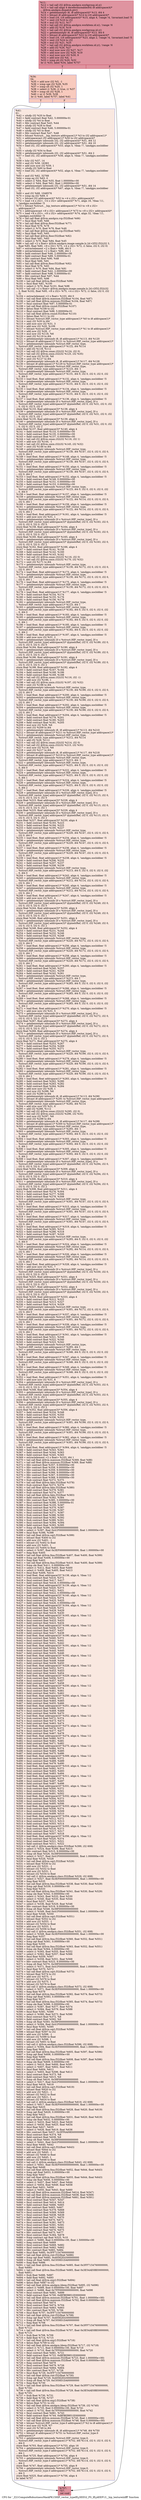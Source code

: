 digraph "CFG for '_Z21ComputeRobustnessMaskPK15HIP_vector_typeIfLj3EES2_PS_IfLj4EEP13__hip_textureiiiifff' function" {
	label="CFG for '_Z21ComputeRobustnessMaskPK15HIP_vector_typeIfLj3EES2_PS_IfLj4EEP13__hip_textureiiiifff' function";

	Node0x48b61b0 [shape=record,color="#b70d28ff", style=filled, fillcolor="#b70d2870",label="{%11:\l  %12 = tail call i32 @llvm.amdgcn.workgroup.id.x()\l  %13 = tail call align 4 dereferenceable(64) i8 addrspace(4)*\l... @llvm.amdgcn.dispatch.ptr()\l  %14 = getelementptr i8, i8 addrspace(4)* %13, i64 4\l  %15 = bitcast i8 addrspace(4)* %14 to i16 addrspace(4)*\l  %16 = load i16, i16 addrspace(4)* %15, align 4, !range !4, !invariant.load !5\l  %17 = zext i16 %16 to i32\l  %18 = mul i32 %12, %17\l  %19 = tail call i32 @llvm.amdgcn.workitem.id.x(), !range !6\l  %20 = add i32 %18, %19\l  %21 = tail call i32 @llvm.amdgcn.workgroup.id.y()\l  %22 = getelementptr i8, i8 addrspace(4)* %13, i64 6\l  %23 = bitcast i8 addrspace(4)* %22 to i16 addrspace(4)*\l  %24 = load i16, i16 addrspace(4)* %23, align 2, !range !4, !invariant.load !5\l  %25 = zext i16 %24 to i32\l  %26 = mul i32 %21, %25\l  %27 = tail call i32 @llvm.amdgcn.workitem.id.y(), !range !6\l  %28 = add i32 %26, %27\l  %29 = mul nuw nsw i32 %27, %17\l  %30 = add nuw nsw i32 %29, %19\l  %31 = mul nuw nsw i32 %30, 9\l  %32 = add nsw i32 %4, -1\l  %33 = icmp slt i32 %20, %32\l  br i1 %33, label %34, label %757\l|{<s0>T|<s1>F}}"];
	Node0x48b61b0:s0 -> Node0x48b8220;
	Node0x48b61b0:s1 -> Node0x48ba570;
	Node0x48b8220 [shape=record,color="#3d50c3ff", style=filled, fillcolor="#ef886b70",label="{%34:\l34:                                               \l  %35 = add nsw i32 %5, -1\l  %36 = icmp sge i32 %28, %35\l  %37 = icmp slt i32 %20, 1\l  %38 = select i1 %36, i1 true, i1 %37\l  %39 = icmp slt i32 %28, 1\l  %40 = or i1 %39, %38\l  br i1 %40, label %757, label %41\l|{<s0>T|<s1>F}}"];
	Node0x48b8220:s0 -> Node0x48ba570;
	Node0x48b8220:s1 -> Node0x48baa60;
	Node0x48baa60 [shape=record,color="#3d50c3ff", style=filled, fillcolor="#f1ccb870",label="{%41:\l41:                                               \l  %42 = sitofp i32 %20 to float\l  %43 = fadd contract float %42, 5.000000e-01\l  %44 = sitofp i32 %4 to float\l  %45 = fdiv contract float %43, %44\l  %46 = sitofp i32 %28 to float\l  %47 = fadd contract float %46, 5.000000e-01\l  %48 = sitofp i32 %5 to float\l  %49 = fdiv contract float %47, %48\l  %50 = bitcast %struct.__hip_texture addrspace(1)* %3 to i32 addrspace(1)*\l  %51 = addrspacecast i32 addrspace(1)* %50 to i32 addrspace(4)*\l  %52 = getelementptr inbounds i32, i32 addrspace(4)* %51, i64 12\l  %53 = getelementptr inbounds i32, i32 addrspace(4)* %51, i64 10\l  %54 = load i32, i32 addrspace(4)* %53, align 4, !tbaa !7, !amdgpu.noclobber\l... !5\l  %55 = uitofp i32 %54 to float\l  %56 = getelementptr inbounds i32, i32 addrspace(4)* %51, i64 2\l  %57 = load i32, i32 addrspace(4)* %56, align 4, !tbaa !7, !amdgpu.noclobber\l... !5\l  %58 = lshr i32 %57, 14\l  %59 = and i32 %58, 16383\l  %60 = add nuw nsw i32 %59, 1\l  %61 = uitofp i32 %60 to float\l  %62 = load i32, i32 addrspace(4)* %52, align 4, !tbaa !7, !amdgpu.noclobber\l... !5\l  %63 = and i32 %62, 32768\l  %64 = icmp eq i32 %63, 0\l  %65 = select i1 %64, float %55, float 1.000000e+00\l  %66 = select i1 %64, float %61, float 1.000000e+00\l  %67 = getelementptr inbounds i32, i32 addrspace(4)* %51, i64 14\l  %68 = load i32, i32 addrspace(4)* %67, align 4, !tbaa !7, !amdgpu.noclobber\l... !5\l  %69 = and i32 %68, 1048576\l  %70 = icmp eq i32 %69, 0\l  %71 = bitcast i32 addrspace(4)* %52 to \<4 x i32\> addrspace(4)*\l  %72 = load \<4 x i32\>, \<4 x i32\> addrspace(4)* %71, align 16, !tbaa !11,\l... !amdgpu.noclobber !5\l  %73 = bitcast %struct.__hip_texture addrspace(1)* %3 to \<8 x i32\>\l... addrspace(1)*\l  %74 = addrspacecast \<8 x i32\> addrspace(1)* %73 to \<8 x i32\> addrspace(4)*\l  %75 = load \<8 x i32\>, \<8 x i32\> addrspace(4)* %74, align 32, !tbaa !11,\l... !amdgpu.noclobber !5\l  %76 = tail call float @llvm.amdgcn.rcp.f32(float %66)\l  %77 = fmul float %49, %66\l  %78 = tail call float @llvm.floor.f32(float %77)\l  %79 = fmul float %76, %78\l  %80 = select i1 %70, float %79, float %49\l  %81 = tail call float @llvm.amdgcn.rcp.f32(float %65)\l  %82 = fmul float %45, %65\l  %83 = tail call float @llvm.floor.f32(float %82)\l  %84 = fmul float %81, %83\l  %85 = select i1 %70, float %84, float %45\l  %86 = tail call \<2 x float\> @llvm.amdgcn.image.sample.lz.2d.v2f32.f32(i32 3,\l... float %85, float %80, \<8 x i32\> %75, \<4 x i32\> %72, i1 false, i32 0, i32 0)\l  %87 = extractelement \<2 x float\> %86, i64 0\l  %88 = extractelement \<2 x float\> %86, i64 1\l  %89 = fadd contract float %46, 2.000000e+00\l  %90 = fadd contract float %89, 5.000000e-01\l  %91 = fdiv contract float %90, %48\l  %92 = fmul float %66, %91\l  %93 = tail call float @llvm.floor.f32(float %92)\l  %94 = fmul float %76, %93\l  %95 = select i1 %70, float %94, float %91\l  %96 = fadd contract float %42, 2.000000e+00\l  %97 = fadd contract float %96, 5.000000e-01\l  %98 = fdiv contract float %97, %44\l  %99 = fmul float %65, %98\l  %100 = tail call float @llvm.floor.f32(float %99)\l  %101 = fmul float %81, %100\l  %102 = select i1 %70, float %101, float %98\l  %103 = tail call \<2 x float\> @llvm.amdgcn.image.sample.lz.2d.v2f32.f32(i32\l... 3, float %102, float %95, \<8 x i32\> %75, \<4 x i32\> %72, i1 false, i32 0, i32\l... 0)\l  %104 = extractelement \<2 x float\> %103, i64 0\l  %105 = tail call float @llvm.maxnum.f32(float %104, float %87)\l  %106 = tail call float @llvm.minnum.f32(float %104, float %87)\l  %107 = fmul contract float %87, 5.000000e-01\l  %108 = tail call float @llvm.round.f32(float %107)\l  %109 = fptosi float %108 to i32\l  %110 = fmul contract float %88, 5.000000e-01\l  %111 = tail call float @llvm.round.f32(float %110)\l  %112 = fptosi float %111 to i32\l  %113 = bitcast %struct.HIP_vector_type addrspace(1)* %0 to i8 addrspace(1)*\l  %114 = zext i32 %20 to i64\l  %115 = add nuw nsw i32 %31, 3\l  %116 = add nsw i32 %20, %109\l  %117 = bitcast %struct.HIP_vector_type addrspace(1)* %1 to i8 addrspace(1)*\l  %118 = add nsw i32 %28, -1\l  %119 = mul nsw i32 %118, %6\l  %120 = sext i32 %119 to i64\l  %121 = getelementptr inbounds i8, i8 addrspace(1)* %113, i64 %120\l  %122 = bitcast i8 addrspace(1)* %121 to %struct.HIP_vector_type addrspace(1)*\l  %123 = getelementptr inbounds %struct.HIP_vector_type,\l... %struct.HIP_vector_type addrspace(1)* %122, i64 %114\l  %124 = add i32 %118, %112\l  %125 = tail call i32 @llvm.smax.i32(i32 %124, i32 0)\l  %126 = tail call i32 @llvm.smin.i32(i32 %125, i32 %35)\l  %127 = mul nsw i32 %126, %6\l  %128 = sext i32 %127 to i64\l  %129 = getelementptr inbounds i8, i8 addrspace(1)* %117, i64 %128\l  %130 = bitcast i8 addrspace(1)* %129 to %struct.HIP_vector_type addrspace(1)*\l  %131 = getelementptr inbounds %struct.HIP_vector_type,\l... %struct.HIP_vector_type addrspace(1)* %123, i64 -1\l  %132 = getelementptr inbounds %struct.HIP_vector_type,\l... %struct.HIP_vector_type addrspace(1)* %131, i64 0, i32 0, i32 0, i32 0, i32\l... 0, i64 0\l  %133 = load float, float addrspace(1)* %132, align 4, !amdgpu.noclobber !5\l  %134 = getelementptr inbounds %struct.HIP_vector_type,\l... %struct.HIP_vector_type addrspace(1)* %131, i64 0, i32 0, i32 0, i32 0, i32\l... 0, i64 1\l  %135 = load float, float addrspace(1)* %134, align 4, !amdgpu.noclobber !5\l  %136 = getelementptr inbounds %struct.HIP_vector_type,\l... %struct.HIP_vector_type addrspace(1)* %131, i64 0, i32 0, i32 0, i32 0, i32\l... 0, i64 2\l  %137 = load float, float addrspace(1)* %136, align 4, !amdgpu.noclobber !5\l  %138 = getelementptr inbounds [0 x %struct.HIP_vector_type], [0 x\l... %struct.HIP_vector_type] addrspace(3)* @pixelsRef, i32 0, i32 %31, i32 0, i32\l... 0, i32 0, i32 0, i32 0\l  store float %133, float addrspace(3)* %138, align 4\l  %139 = getelementptr inbounds [0 x %struct.HIP_vector_type], [0 x\l... %struct.HIP_vector_type] addrspace(3)* @pixelsRef, i32 0, i32 %31, i32 0, i32\l... 0, i32 0, i32 0, i32 1\l  store float %135, float addrspace(3)* %139, align 4\l  %140 = getelementptr inbounds [0 x %struct.HIP_vector_type], [0 x\l... %struct.HIP_vector_type] addrspace(3)* @pixelsRef, i32 0, i32 %31, i32 0, i32\l... 0, i32 0, i32 0, i32 2\l  store float %137, float addrspace(3)* %140, align 4\l  %141 = fadd contract float %133, 0.000000e+00\l  %142 = fadd contract float %135, 0.000000e+00\l  %143 = fadd contract float %137, 0.000000e+00\l  %144 = tail call i32 @llvm.smax.i32(i32 %116, i32 1)\l  %145 = add nsw i32 %144, -1\l  %146 = tail call i32 @llvm.smin.i32(i32 %145, i32 %32)\l  %147 = sext i32 %146 to i64\l  %148 = getelementptr inbounds %struct.HIP_vector_type,\l... %struct.HIP_vector_type addrspace(1)* %130, i64 %147, i32 0, i32 0, i32 0,\l... i32 0, i64 0\l  %149 = load float, float addrspace(1)* %148, align 4, !amdgpu.noclobber !5\l  %150 = getelementptr inbounds %struct.HIP_vector_type,\l... %struct.HIP_vector_type addrspace(1)* %130, i64 %147, i32 0, i32 0, i32 0,\l... i32 0, i64 1\l  %151 = load float, float addrspace(1)* %150, align 4, !amdgpu.noclobber !5\l  %152 = getelementptr inbounds %struct.HIP_vector_type,\l... %struct.HIP_vector_type addrspace(1)* %130, i64 %147, i32 0, i32 0, i32 0,\l... i32 0, i64 2\l  %153 = load float, float addrspace(1)* %152, align 4, !amdgpu.noclobber !5\l  %154 = fadd contract float %149, 0.000000e+00\l  %155 = fadd contract float %151, 0.000000e+00\l  %156 = fadd contract float %153, 0.000000e+00\l  %157 = getelementptr inbounds %struct.HIP_vector_type,\l... %struct.HIP_vector_type addrspace(1)* %123, i64 0, i32 0, i32 0, i32 0, i32\l... 0, i64 0\l  %158 = load float, float addrspace(1)* %157, align 4, !amdgpu.noclobber !5\l  %159 = getelementptr inbounds %struct.HIP_vector_type,\l... %struct.HIP_vector_type addrspace(1)* %122, i64 %114, i32 0, i32 0, i32 0,\l... i32 0, i64 1\l  %160 = load float, float addrspace(1)* %159, align 4, !amdgpu.noclobber !5\l  %161 = getelementptr inbounds %struct.HIP_vector_type,\l... %struct.HIP_vector_type addrspace(1)* %122, i64 %114, i32 0, i32 0, i32 0,\l... i32 0, i64 2\l  %162 = load float, float addrspace(1)* %161, align 4, !amdgpu.noclobber !5\l  %163 = add nuw nsw i32 %31, 1\l  %164 = getelementptr inbounds [0 x %struct.HIP_vector_type], [0 x\l... %struct.HIP_vector_type] addrspace(3)* @pixelsRef, i32 0, i32 %163, i32 0,\l... i32 0, i32 0, i32 0, i32 0\l  store float %158, float addrspace(3)* %164, align 4\l  %165 = getelementptr inbounds [0 x %struct.HIP_vector_type], [0 x\l... %struct.HIP_vector_type] addrspace(3)* @pixelsRef, i32 0, i32 %163, i32 0,\l... i32 0, i32 0, i32 0, i32 1\l  store float %160, float addrspace(3)* %165, align 4\l  %166 = getelementptr inbounds [0 x %struct.HIP_vector_type], [0 x\l... %struct.HIP_vector_type] addrspace(3)* @pixelsRef, i32 0, i32 %163, i32 0,\l... i32 0, i32 0, i32 0, i32 2\l  store float %162, float addrspace(3)* %166, align 4\l  %167 = fadd contract float %141, %158\l  %168 = fadd contract float %142, %160\l  %169 = fadd contract float %143, %162\l  %170 = tail call i32 @llvm.smax.i32(i32 %116, i32 0)\l  %171 = tail call i32 @llvm.smin.i32(i32 %170, i32 %32)\l  %172 = sext i32 %171 to i64\l  %173 = getelementptr inbounds %struct.HIP_vector_type,\l... %struct.HIP_vector_type addrspace(1)* %130, i64 %172, i32 0, i32 0, i32 0,\l... i32 0, i64 0\l  %174 = load float, float addrspace(1)* %173, align 4, !amdgpu.noclobber !5\l  %175 = getelementptr inbounds %struct.HIP_vector_type,\l... %struct.HIP_vector_type addrspace(1)* %130, i64 %172, i32 0, i32 0, i32 0,\l... i32 0, i64 1\l  %176 = load float, float addrspace(1)* %175, align 4, !amdgpu.noclobber !5\l  %177 = getelementptr inbounds %struct.HIP_vector_type,\l... %struct.HIP_vector_type addrspace(1)* %130, i64 %172, i32 0, i32 0, i32 0,\l... i32 0, i64 2\l  %178 = load float, float addrspace(1)* %177, align 4, !amdgpu.noclobber !5\l  %179 = fadd contract float %154, %174\l  %180 = fadd contract float %155, %176\l  %181 = fadd contract float %156, %178\l  %182 = getelementptr inbounds %struct.HIP_vector_type,\l... %struct.HIP_vector_type addrspace(1)* %123, i64 1\l  %183 = getelementptr inbounds %struct.HIP_vector_type,\l... %struct.HIP_vector_type addrspace(1)* %182, i64 0, i32 0, i32 0, i32 0, i32\l... 0, i64 0\l  %184 = load float, float addrspace(1)* %183, align 4, !amdgpu.noclobber !5\l  %185 = getelementptr inbounds %struct.HIP_vector_type,\l... %struct.HIP_vector_type addrspace(1)* %182, i64 0, i32 0, i32 0, i32 0, i32\l... 0, i64 1\l  %186 = load float, float addrspace(1)* %185, align 4, !amdgpu.noclobber !5\l  %187 = getelementptr inbounds %struct.HIP_vector_type,\l... %struct.HIP_vector_type addrspace(1)* %182, i64 0, i32 0, i32 0, i32 0, i32\l... 0, i64 2\l  %188 = load float, float addrspace(1)* %187, align 4, !amdgpu.noclobber !5\l  %189 = add nuw nsw i32 %31, 2\l  %190 = getelementptr inbounds [0 x %struct.HIP_vector_type], [0 x\l... %struct.HIP_vector_type] addrspace(3)* @pixelsRef, i32 0, i32 %189, i32 0,\l... i32 0, i32 0, i32 0, i32 0\l  store float %184, float addrspace(3)* %190, align 4\l  %191 = getelementptr inbounds [0 x %struct.HIP_vector_type], [0 x\l... %struct.HIP_vector_type] addrspace(3)* @pixelsRef, i32 0, i32 %189, i32 0,\l... i32 0, i32 0, i32 0, i32 1\l  store float %186, float addrspace(3)* %191, align 4\l  %192 = getelementptr inbounds [0 x %struct.HIP_vector_type], [0 x\l... %struct.HIP_vector_type] addrspace(3)* @pixelsRef, i32 0, i32 %189, i32 0,\l... i32 0, i32 0, i32 0, i32 2\l  store float %188, float addrspace(3)* %192, align 4\l  %193 = fadd contract float %167, %184\l  %194 = fadd contract float %168, %186\l  %195 = fadd contract float %169, %188\l  %196 = tail call i32 @llvm.smax.i32(i32 %116, i32 -1)\l  %197 = add nsw i32 %196, 1\l  %198 = tail call i32 @llvm.smin.i32(i32 %197, i32 %32)\l  %199 = sext i32 %198 to i64\l  %200 = getelementptr inbounds %struct.HIP_vector_type,\l... %struct.HIP_vector_type addrspace(1)* %130, i64 %199, i32 0, i32 0, i32 0,\l... i32 0, i64 0\l  %201 = load float, float addrspace(1)* %200, align 4, !amdgpu.noclobber !5\l  %202 = getelementptr inbounds %struct.HIP_vector_type,\l... %struct.HIP_vector_type addrspace(1)* %130, i64 %199, i32 0, i32 0, i32 0,\l... i32 0, i64 1\l  %203 = load float, float addrspace(1)* %202, align 4, !amdgpu.noclobber !5\l  %204 = getelementptr inbounds %struct.HIP_vector_type,\l... %struct.HIP_vector_type addrspace(1)* %130, i64 %199, i32 0, i32 0, i32 0,\l... i32 0, i64 2\l  %205 = load float, float addrspace(1)* %204, align 4, !amdgpu.noclobber !5\l  %206 = fadd contract float %179, %201\l  %207 = fadd contract float %180, %203\l  %208 = fadd contract float %181, %205\l  %209 = mul nsw i32 %28, %6\l  %210 = sext i32 %209 to i64\l  %211 = getelementptr inbounds i8, i8 addrspace(1)* %113, i64 %210\l  %212 = bitcast i8 addrspace(1)* %211 to %struct.HIP_vector_type addrspace(1)*\l  %213 = getelementptr inbounds %struct.HIP_vector_type,\l... %struct.HIP_vector_type addrspace(1)* %212, i64 %114\l  %214 = add i32 %28, %112\l  %215 = tail call i32 @llvm.smax.i32(i32 %214, i32 0)\l  %216 = tail call i32 @llvm.smin.i32(i32 %215, i32 %35)\l  %217 = mul nsw i32 %216, %6\l  %218 = sext i32 %217 to i64\l  %219 = getelementptr inbounds i8, i8 addrspace(1)* %117, i64 %218\l  %220 = bitcast i8 addrspace(1)* %219 to %struct.HIP_vector_type addrspace(1)*\l  %221 = getelementptr inbounds %struct.HIP_vector_type,\l... %struct.HIP_vector_type addrspace(1)* %213, i64 -1\l  %222 = getelementptr inbounds %struct.HIP_vector_type,\l... %struct.HIP_vector_type addrspace(1)* %221, i64 0, i32 0, i32 0, i32 0, i32\l... 0, i64 0\l  %223 = load float, float addrspace(1)* %222, align 4, !amdgpu.noclobber !5\l  %224 = getelementptr inbounds %struct.HIP_vector_type,\l... %struct.HIP_vector_type addrspace(1)* %221, i64 0, i32 0, i32 0, i32 0, i32\l... 0, i64 1\l  %225 = load float, float addrspace(1)* %224, align 4, !amdgpu.noclobber !5\l  %226 = getelementptr inbounds %struct.HIP_vector_type,\l... %struct.HIP_vector_type addrspace(1)* %221, i64 0, i32 0, i32 0, i32 0, i32\l... 0, i64 2\l  %227 = load float, float addrspace(1)* %226, align 4, !amdgpu.noclobber !5\l  %228 = getelementptr inbounds [0 x %struct.HIP_vector_type], [0 x\l... %struct.HIP_vector_type] addrspace(3)* @pixelsRef, i32 0, i32 %115, i32 0,\l... i32 0, i32 0, i32 0, i32 0\l  store float %223, float addrspace(3)* %228, align 4\l  %229 = getelementptr inbounds [0 x %struct.HIP_vector_type], [0 x\l... %struct.HIP_vector_type] addrspace(3)* @pixelsRef, i32 0, i32 %115, i32 0,\l... i32 0, i32 0, i32 0, i32 1\l  store float %225, float addrspace(3)* %229, align 4\l  %230 = getelementptr inbounds [0 x %struct.HIP_vector_type], [0 x\l... %struct.HIP_vector_type] addrspace(3)* @pixelsRef, i32 0, i32 %115, i32 0,\l... i32 0, i32 0, i32 0, i32 2\l  store float %227, float addrspace(3)* %230, align 4\l  %231 = fadd contract float %193, %223\l  %232 = fadd contract float %194, %225\l  %233 = fadd contract float %195, %227\l  %234 = getelementptr inbounds %struct.HIP_vector_type,\l... %struct.HIP_vector_type addrspace(1)* %220, i64 %147, i32 0, i32 0, i32 0,\l... i32 0, i64 0\l  %235 = load float, float addrspace(1)* %234, align 4, !amdgpu.noclobber !5\l  %236 = getelementptr inbounds %struct.HIP_vector_type,\l... %struct.HIP_vector_type addrspace(1)* %220, i64 %147, i32 0, i32 0, i32 0,\l... i32 0, i64 1\l  %237 = load float, float addrspace(1)* %236, align 4, !amdgpu.noclobber !5\l  %238 = getelementptr inbounds %struct.HIP_vector_type,\l... %struct.HIP_vector_type addrspace(1)* %220, i64 %147, i32 0, i32 0, i32 0,\l... i32 0, i64 2\l  %239 = load float, float addrspace(1)* %238, align 4, !amdgpu.noclobber !5\l  %240 = fadd contract float %206, %235\l  %241 = fadd contract float %207, %237\l  %242 = fadd contract float %208, %239\l  %243 = getelementptr inbounds %struct.HIP_vector_type,\l... %struct.HIP_vector_type addrspace(1)* %213, i64 0, i32 0, i32 0, i32 0, i32\l... 0, i64 0\l  %244 = load float, float addrspace(1)* %243, align 4, !amdgpu.noclobber !5\l  %245 = getelementptr inbounds %struct.HIP_vector_type,\l... %struct.HIP_vector_type addrspace(1)* %212, i64 %114, i32 0, i32 0, i32 0,\l... i32 0, i64 1\l  %246 = load float, float addrspace(1)* %245, align 4, !amdgpu.noclobber !5\l  %247 = getelementptr inbounds %struct.HIP_vector_type,\l... %struct.HIP_vector_type addrspace(1)* %212, i64 %114, i32 0, i32 0, i32 0,\l... i32 0, i64 2\l  %248 = load float, float addrspace(1)* %247, align 4, !amdgpu.noclobber !5\l  %249 = add nuw nsw i32 %31, 4\l  %250 = getelementptr inbounds [0 x %struct.HIP_vector_type], [0 x\l... %struct.HIP_vector_type] addrspace(3)* @pixelsRef, i32 0, i32 %249, i32 0,\l... i32 0, i32 0, i32 0, i32 0\l  store float %244, float addrspace(3)* %250, align 4\l  %251 = getelementptr inbounds [0 x %struct.HIP_vector_type], [0 x\l... %struct.HIP_vector_type] addrspace(3)* @pixelsRef, i32 0, i32 %249, i32 0,\l... i32 0, i32 0, i32 0, i32 1\l  store float %246, float addrspace(3)* %251, align 4\l  %252 = getelementptr inbounds [0 x %struct.HIP_vector_type], [0 x\l... %struct.HIP_vector_type] addrspace(3)* @pixelsRef, i32 0, i32 %249, i32 0,\l... i32 0, i32 0, i32 0, i32 2\l  store float %248, float addrspace(3)* %252, align 4\l  %253 = fadd contract float %231, %244\l  %254 = fadd contract float %232, %246\l  %255 = fadd contract float %233, %248\l  %256 = getelementptr inbounds %struct.HIP_vector_type,\l... %struct.HIP_vector_type addrspace(1)* %220, i64 %172, i32 0, i32 0, i32 0,\l... i32 0, i64 0\l  %257 = load float, float addrspace(1)* %256, align 4, !amdgpu.noclobber !5\l  %258 = getelementptr inbounds %struct.HIP_vector_type,\l... %struct.HIP_vector_type addrspace(1)* %220, i64 %172, i32 0, i32 0, i32 0,\l... i32 0, i64 1\l  %259 = load float, float addrspace(1)* %258, align 4, !amdgpu.noclobber !5\l  %260 = getelementptr inbounds %struct.HIP_vector_type,\l... %struct.HIP_vector_type addrspace(1)* %220, i64 %172, i32 0, i32 0, i32 0,\l... i32 0, i64 2\l  %261 = load float, float addrspace(1)* %260, align 4, !amdgpu.noclobber !5\l  %262 = fadd contract float %240, %257\l  %263 = fadd contract float %241, %259\l  %264 = fadd contract float %242, %261\l  %265 = getelementptr inbounds %struct.HIP_vector_type,\l... %struct.HIP_vector_type addrspace(1)* %213, i64 1\l  %266 = getelementptr inbounds %struct.HIP_vector_type,\l... %struct.HIP_vector_type addrspace(1)* %265, i64 0, i32 0, i32 0, i32 0, i32\l... 0, i64 0\l  %267 = load float, float addrspace(1)* %266, align 4, !amdgpu.noclobber !5\l  %268 = getelementptr inbounds %struct.HIP_vector_type,\l... %struct.HIP_vector_type addrspace(1)* %265, i64 0, i32 0, i32 0, i32 0, i32\l... 0, i64 1\l  %269 = load float, float addrspace(1)* %268, align 4, !amdgpu.noclobber !5\l  %270 = getelementptr inbounds %struct.HIP_vector_type,\l... %struct.HIP_vector_type addrspace(1)* %265, i64 0, i32 0, i32 0, i32 0, i32\l... 0, i64 2\l  %271 = load float, float addrspace(1)* %270, align 4, !amdgpu.noclobber !5\l  %272 = add nuw nsw i32 %31, 5\l  %273 = getelementptr inbounds [0 x %struct.HIP_vector_type], [0 x\l... %struct.HIP_vector_type] addrspace(3)* @pixelsRef, i32 0, i32 %272, i32 0,\l... i32 0, i32 0, i32 0, i32 0\l  store float %267, float addrspace(3)* %273, align 4\l  %274 = getelementptr inbounds [0 x %struct.HIP_vector_type], [0 x\l... %struct.HIP_vector_type] addrspace(3)* @pixelsRef, i32 0, i32 %272, i32 0,\l... i32 0, i32 0, i32 0, i32 1\l  store float %269, float addrspace(3)* %274, align 4\l  %275 = getelementptr inbounds [0 x %struct.HIP_vector_type], [0 x\l... %struct.HIP_vector_type] addrspace(3)* @pixelsRef, i32 0, i32 %272, i32 0,\l... i32 0, i32 0, i32 0, i32 2\l  store float %271, float addrspace(3)* %275, align 4\l  %276 = fadd contract float %253, %267\l  %277 = fadd contract float %254, %269\l  %278 = fadd contract float %255, %271\l  %279 = getelementptr inbounds %struct.HIP_vector_type,\l... %struct.HIP_vector_type addrspace(1)* %220, i64 %199, i32 0, i32 0, i32 0,\l... i32 0, i64 0\l  %280 = load float, float addrspace(1)* %279, align 4, !amdgpu.noclobber !5\l  %281 = getelementptr inbounds %struct.HIP_vector_type,\l... %struct.HIP_vector_type addrspace(1)* %220, i64 %199, i32 0, i32 0, i32 0,\l... i32 0, i64 1\l  %282 = load float, float addrspace(1)* %281, align 4, !amdgpu.noclobber !5\l  %283 = getelementptr inbounds %struct.HIP_vector_type,\l... %struct.HIP_vector_type addrspace(1)* %220, i64 %199, i32 0, i32 0, i32 0,\l... i32 0, i64 2\l  %284 = load float, float addrspace(1)* %283, align 4, !amdgpu.noclobber !5\l  %285 = fadd contract float %262, %280\l  %286 = fadd contract float %263, %282\l  %287 = fadd contract float %264, %284\l  %288 = add nuw nsw i32 %28, 1\l  %289 = mul nsw i32 %288, %6\l  %290 = sext i32 %289 to i64\l  %291 = getelementptr inbounds i8, i8 addrspace(1)* %113, i64 %290\l  %292 = bitcast i8 addrspace(1)* %291 to %struct.HIP_vector_type addrspace(1)*\l  %293 = getelementptr inbounds %struct.HIP_vector_type,\l... %struct.HIP_vector_type addrspace(1)* %292, i64 %114\l  %294 = add nuw nsw i32 %31, 6\l  %295 = add i32 %288, %112\l  %296 = tail call i32 @llvm.smax.i32(i32 %295, i32 0)\l  %297 = tail call i32 @llvm.smin.i32(i32 %296, i32 %35)\l  %298 = mul nsw i32 %297, %6\l  %299 = sext i32 %298 to i64\l  %300 = getelementptr inbounds i8, i8 addrspace(1)* %117, i64 %299\l  %301 = bitcast i8 addrspace(1)* %300 to %struct.HIP_vector_type addrspace(1)*\l  %302 = getelementptr inbounds %struct.HIP_vector_type,\l... %struct.HIP_vector_type addrspace(1)* %293, i64 -1\l  %303 = getelementptr inbounds %struct.HIP_vector_type,\l... %struct.HIP_vector_type addrspace(1)* %302, i64 0, i32 0, i32 0, i32 0, i32\l... 0, i64 0\l  %304 = load float, float addrspace(1)* %303, align 4, !amdgpu.noclobber !5\l  %305 = getelementptr inbounds %struct.HIP_vector_type,\l... %struct.HIP_vector_type addrspace(1)* %302, i64 0, i32 0, i32 0, i32 0, i32\l... 0, i64 1\l  %306 = load float, float addrspace(1)* %305, align 4, !amdgpu.noclobber !5\l  %307 = getelementptr inbounds %struct.HIP_vector_type,\l... %struct.HIP_vector_type addrspace(1)* %302, i64 0, i32 0, i32 0, i32 0, i32\l... 0, i64 2\l  %308 = load float, float addrspace(1)* %307, align 4, !amdgpu.noclobber !5\l  %309 = getelementptr inbounds [0 x %struct.HIP_vector_type], [0 x\l... %struct.HIP_vector_type] addrspace(3)* @pixelsRef, i32 0, i32 %294, i32 0,\l... i32 0, i32 0, i32 0, i32 0\l  store float %304, float addrspace(3)* %309, align 4\l  %310 = getelementptr inbounds [0 x %struct.HIP_vector_type], [0 x\l... %struct.HIP_vector_type] addrspace(3)* @pixelsRef, i32 0, i32 %294, i32 0,\l... i32 0, i32 0, i32 0, i32 1\l  store float %306, float addrspace(3)* %310, align 4\l  %311 = getelementptr inbounds [0 x %struct.HIP_vector_type], [0 x\l... %struct.HIP_vector_type] addrspace(3)* @pixelsRef, i32 0, i32 %294, i32 0,\l... i32 0, i32 0, i32 0, i32 2\l  store float %308, float addrspace(3)* %311, align 4\l  %312 = fadd contract float %276, %304\l  %313 = fadd contract float %277, %306\l  %314 = fadd contract float %278, %308\l  %315 = getelementptr inbounds %struct.HIP_vector_type,\l... %struct.HIP_vector_type addrspace(1)* %301, i64 %147, i32 0, i32 0, i32 0,\l... i32 0, i64 0\l  %316 = load float, float addrspace(1)* %315, align 4, !amdgpu.noclobber !5\l  %317 = getelementptr inbounds %struct.HIP_vector_type,\l... %struct.HIP_vector_type addrspace(1)* %301, i64 %147, i32 0, i32 0, i32 0,\l... i32 0, i64 1\l  %318 = load float, float addrspace(1)* %317, align 4, !amdgpu.noclobber !5\l  %319 = getelementptr inbounds %struct.HIP_vector_type,\l... %struct.HIP_vector_type addrspace(1)* %301, i64 %147, i32 0, i32 0, i32 0,\l... i32 0, i64 2\l  %320 = load float, float addrspace(1)* %319, align 4, !amdgpu.noclobber !5\l  %321 = fadd contract float %285, %316\l  %322 = fadd contract float %286, %318\l  %323 = fadd contract float %287, %320\l  %324 = getelementptr inbounds %struct.HIP_vector_type,\l... %struct.HIP_vector_type addrspace(1)* %293, i64 0, i32 0, i32 0, i32 0, i32\l... 0, i64 0\l  %325 = load float, float addrspace(1)* %324, align 4, !amdgpu.noclobber !5\l  %326 = getelementptr inbounds %struct.HIP_vector_type,\l... %struct.HIP_vector_type addrspace(1)* %292, i64 %114, i32 0, i32 0, i32 0,\l... i32 0, i64 1\l  %327 = load float, float addrspace(1)* %326, align 4, !amdgpu.noclobber !5\l  %328 = getelementptr inbounds %struct.HIP_vector_type,\l... %struct.HIP_vector_type addrspace(1)* %292, i64 %114, i32 0, i32 0, i32 0,\l... i32 0, i64 2\l  %329 = load float, float addrspace(1)* %328, align 4, !amdgpu.noclobber !5\l  %330 = add nuw nsw i32 %31, 7\l  %331 = getelementptr inbounds [0 x %struct.HIP_vector_type], [0 x\l... %struct.HIP_vector_type] addrspace(3)* @pixelsRef, i32 0, i32 %330, i32 0,\l... i32 0, i32 0, i32 0, i32 0\l  store float %325, float addrspace(3)* %331, align 4\l  %332 = getelementptr inbounds [0 x %struct.HIP_vector_type], [0 x\l... %struct.HIP_vector_type] addrspace(3)* @pixelsRef, i32 0, i32 %330, i32 0,\l... i32 0, i32 0, i32 0, i32 1\l  store float %327, float addrspace(3)* %332, align 4\l  %333 = getelementptr inbounds [0 x %struct.HIP_vector_type], [0 x\l... %struct.HIP_vector_type] addrspace(3)* @pixelsRef, i32 0, i32 %330, i32 0,\l... i32 0, i32 0, i32 0, i32 2\l  store float %329, float addrspace(3)* %333, align 4\l  %334 = fadd contract float %312, %325\l  %335 = fadd contract float %313, %327\l  %336 = fadd contract float %314, %329\l  %337 = getelementptr inbounds %struct.HIP_vector_type,\l... %struct.HIP_vector_type addrspace(1)* %301, i64 %172, i32 0, i32 0, i32 0,\l... i32 0, i64 0\l  %338 = load float, float addrspace(1)* %337, align 4, !amdgpu.noclobber !5\l  %339 = getelementptr inbounds %struct.HIP_vector_type,\l... %struct.HIP_vector_type addrspace(1)* %301, i64 %172, i32 0, i32 0, i32 0,\l... i32 0, i64 1\l  %340 = load float, float addrspace(1)* %339, align 4, !amdgpu.noclobber !5\l  %341 = getelementptr inbounds %struct.HIP_vector_type,\l... %struct.HIP_vector_type addrspace(1)* %301, i64 %172, i32 0, i32 0, i32 0,\l... i32 0, i64 2\l  %342 = load float, float addrspace(1)* %341, align 4, !amdgpu.noclobber !5\l  %343 = fadd contract float %321, %338\l  %344 = fadd contract float %322, %340\l  %345 = fadd contract float %323, %342\l  %346 = getelementptr inbounds %struct.HIP_vector_type,\l... %struct.HIP_vector_type addrspace(1)* %293, i64 1\l  %347 = getelementptr inbounds %struct.HIP_vector_type,\l... %struct.HIP_vector_type addrspace(1)* %346, i64 0, i32 0, i32 0, i32 0, i32\l... 0, i64 0\l  %348 = load float, float addrspace(1)* %347, align 4, !amdgpu.noclobber !5\l  %349 = getelementptr inbounds %struct.HIP_vector_type,\l... %struct.HIP_vector_type addrspace(1)* %346, i64 0, i32 0, i32 0, i32 0, i32\l... 0, i64 1\l  %350 = load float, float addrspace(1)* %349, align 4, !amdgpu.noclobber !5\l  %351 = getelementptr inbounds %struct.HIP_vector_type,\l... %struct.HIP_vector_type addrspace(1)* %346, i64 0, i32 0, i32 0, i32 0, i32\l... 0, i64 2\l  %352 = load float, float addrspace(1)* %351, align 4, !amdgpu.noclobber !5\l  %353 = add nuw nsw i32 %31, 8\l  %354 = getelementptr inbounds [0 x %struct.HIP_vector_type], [0 x\l... %struct.HIP_vector_type] addrspace(3)* @pixelsRef, i32 0, i32 %353, i32 0,\l... i32 0, i32 0, i32 0, i32 0\l  store float %348, float addrspace(3)* %354, align 4\l  %355 = getelementptr inbounds [0 x %struct.HIP_vector_type], [0 x\l... %struct.HIP_vector_type] addrspace(3)* @pixelsRef, i32 0, i32 %353, i32 0,\l... i32 0, i32 0, i32 0, i32 1\l  store float %350, float addrspace(3)* %355, align 4\l  %356 = getelementptr inbounds [0 x %struct.HIP_vector_type], [0 x\l... %struct.HIP_vector_type] addrspace(3)* @pixelsRef, i32 0, i32 %353, i32 0,\l... i32 0, i32 0, i32 0, i32 2\l  store float %352, float addrspace(3)* %356, align 4\l  %357 = fadd contract float %334, %348\l  %358 = fadd contract float %335, %350\l  %359 = fadd contract float %336, %352\l  %360 = getelementptr inbounds %struct.HIP_vector_type,\l... %struct.HIP_vector_type addrspace(1)* %301, i64 %199, i32 0, i32 0, i32 0,\l... i32 0, i64 0\l  %361 = load float, float addrspace(1)* %360, align 4, !amdgpu.noclobber !5\l  %362 = getelementptr inbounds %struct.HIP_vector_type,\l... %struct.HIP_vector_type addrspace(1)* %301, i64 %199, i32 0, i32 0, i32 0,\l... i32 0, i64 1\l  %363 = load float, float addrspace(1)* %362, align 4, !amdgpu.noclobber !5\l  %364 = getelementptr inbounds %struct.HIP_vector_type,\l... %struct.HIP_vector_type addrspace(1)* %301, i64 %199, i32 0, i32 0, i32 0,\l... i32 0, i64 2\l  %365 = load float, float addrspace(1)* %364, align 4, !amdgpu.noclobber !5\l  %366 = fadd contract float %343, %361\l  %367 = fadd contract float %344, %363\l  %368 = fadd contract float %345, %365\l  %369 = extractelement \<2 x float\> %103, i64 1\l  %370 = tail call float @llvm.maxnum.f32(float %369, float %88)\l  %371 = tail call float @llvm.minnum.f32(float %369, float %88)\l  %372 = fdiv contract float %357, 9.000000e+00\l  %373 = fdiv contract float %358, 9.000000e+00\l  %374 = fdiv contract float %359, 9.000000e+00\l  %375 = fdiv contract float %366, 9.000000e+00\l  %376 = fdiv contract float %367, 9.000000e+00\l  %377 = fdiv contract float %368, 9.000000e+00\l  %378 = fsub contract float %372, %375\l  %379 = tail call float @llvm.fabs.f32(float %378)\l  %380 = fsub contract float %373, %376\l  %381 = tail call float @llvm.fabs.f32(float %380)\l  %382 = fadd contract float %379, %381\l  %383 = fsub contract float %374, %377\l  %384 = tail call float @llvm.fabs.f32(float %383)\l  %385 = fadd contract float %382, %384\l  %386 = fdiv contract float %385, 3.000000e+00\l  %387 = fmul contract float %386, 5.000000e-01\l  %388 = fmul contract float %105, %387\l  %389 = fmul contract float %370, %387\l  %390 = fmul contract float %106, %387\l  %391 = fmul contract float %371, %387\l  %392 = fsub contract float %388, %390\l  %393 = fmul contract float %392, %392\l  %394 = fsub contract float %389, %391\l  %395 = fmul contract float %394, %394\l  %396 = fadd contract float %393, %395\l  %397 = fcmp olt float %396, 0x39F0000000000000\l  %398 = select i1 %397, float 0x41F0000000000000, float 1.000000e+00\l  %399 = fmul float %396, %398\l  %400 = tail call float @llvm.sqrt.f32(float %399)\l  %401 = bitcast float %400 to i32\l  %402 = add nsw i32 %401, -1\l  %403 = bitcast i32 %402 to float\l  %404 = add nsw i32 %401, 1\l  %405 = bitcast i32 %404 to float\l  %406 = select i1 %397, float 0x3EF0000000000000, float 1.000000e+00\l  %407 = fneg float %405\l  %408 = tail call float @llvm.fma.f32(float %407, float %400, float %399)\l  %409 = fcmp ogt float %408, 0.000000e+00\l  %410 = fneg float %403\l  %411 = tail call float @llvm.fma.f32(float %410, float %400, float %399)\l  %412 = fcmp ole float %411, 0.000000e+00\l  %413 = select i1 %412, float %403, float %400\l  %414 = select i1 %409, float %405, float %413\l  %415 = fmul float %406, %414\l  %416 = load float, float addrspace(3)* %138, align 4, !tbaa !12\l  %417 = fsub contract float %416, %372\l  %418 = fmul contract float %417, %417\l  %419 = fadd contract float %418, 0.000000e+00\l  %420 = load float, float addrspace(3)* %139, align 4, !tbaa !12\l  %421 = fsub contract float %420, %373\l  %422 = fmul contract float %421, %421\l  %423 = fadd contract float %422, 0.000000e+00\l  %424 = load float, float addrspace(3)* %140, align 4, !tbaa !12\l  %425 = fsub contract float %424, %374\l  %426 = fmul contract float %425, %425\l  %427 = fadd contract float %426, 0.000000e+00\l  %428 = load float, float addrspace(3)* %164, align 4, !tbaa !12\l  %429 = fsub contract float %428, %372\l  %430 = fmul contract float %429, %429\l  %431 = fadd contract float %419, %430\l  %432 = load float, float addrspace(3)* %165, align 4, !tbaa !12\l  %433 = fsub contract float %432, %373\l  %434 = fmul contract float %433, %433\l  %435 = fadd contract float %423, %434\l  %436 = load float, float addrspace(3)* %166, align 4, !tbaa !12\l  %437 = fsub contract float %436, %374\l  %438 = fmul contract float %437, %437\l  %439 = fadd contract float %427, %438\l  %440 = load float, float addrspace(3)* %190, align 4, !tbaa !12\l  %441 = fsub contract float %440, %372\l  %442 = fmul contract float %441, %441\l  %443 = fadd contract float %431, %442\l  %444 = load float, float addrspace(3)* %191, align 4, !tbaa !12\l  %445 = fsub contract float %444, %373\l  %446 = fmul contract float %445, %445\l  %447 = fadd contract float %435, %446\l  %448 = load float, float addrspace(3)* %192, align 4, !tbaa !12\l  %449 = fsub contract float %448, %374\l  %450 = fmul contract float %449, %449\l  %451 = fadd contract float %439, %450\l  %452 = load float, float addrspace(3)* %228, align 4, !tbaa !12\l  %453 = fsub contract float %452, %372\l  %454 = fmul contract float %453, %453\l  %455 = fadd contract float %443, %454\l  %456 = load float, float addrspace(3)* %229, align 4, !tbaa !12\l  %457 = fsub contract float %456, %373\l  %458 = fmul contract float %457, %457\l  %459 = fadd contract float %447, %458\l  %460 = load float, float addrspace(3)* %230, align 4, !tbaa !12\l  %461 = fsub contract float %460, %374\l  %462 = fmul contract float %461, %461\l  %463 = fadd contract float %451, %462\l  %464 = load float, float addrspace(3)* %250, align 4, !tbaa !12\l  %465 = fsub contract float %464, %372\l  %466 = fmul contract float %465, %465\l  %467 = fadd contract float %455, %466\l  %468 = load float, float addrspace(3)* %251, align 4, !tbaa !12\l  %469 = fsub contract float %468, %373\l  %470 = fmul contract float %469, %469\l  %471 = fadd contract float %459, %470\l  %472 = load float, float addrspace(3)* %252, align 4, !tbaa !12\l  %473 = fsub contract float %472, %374\l  %474 = fmul contract float %473, %473\l  %475 = fadd contract float %463, %474\l  %476 = load float, float addrspace(3)* %273, align 4, !tbaa !12\l  %477 = fsub contract float %476, %372\l  %478 = fmul contract float %477, %477\l  %479 = fadd contract float %467, %478\l  %480 = load float, float addrspace(3)* %274, align 4, !tbaa !12\l  %481 = fsub contract float %480, %373\l  %482 = fmul contract float %481, %481\l  %483 = fadd contract float %471, %482\l  %484 = load float, float addrspace(3)* %275, align 4, !tbaa !12\l  %485 = fsub contract float %484, %374\l  %486 = fmul contract float %485, %485\l  %487 = fadd contract float %475, %486\l  %488 = load float, float addrspace(3)* %309, align 4, !tbaa !12\l  %489 = fsub contract float %488, %372\l  %490 = fmul contract float %489, %489\l  %491 = fadd contract float %479, %490\l  %492 = load float, float addrspace(3)* %310, align 4, !tbaa !12\l  %493 = fsub contract float %492, %373\l  %494 = fmul contract float %493, %493\l  %495 = fadd contract float %483, %494\l  %496 = load float, float addrspace(3)* %311, align 4, !tbaa !12\l  %497 = fsub contract float %496, %374\l  %498 = fmul contract float %497, %497\l  %499 = fadd contract float %487, %498\l  %500 = load float, float addrspace(3)* %331, align 4, !tbaa !12\l  %501 = fsub contract float %500, %372\l  %502 = fmul contract float %501, %501\l  %503 = fadd contract float %491, %502\l  %504 = load float, float addrspace(3)* %332, align 4, !tbaa !12\l  %505 = fsub contract float %504, %373\l  %506 = fmul contract float %505, %505\l  %507 = fadd contract float %495, %506\l  %508 = load float, float addrspace(3)* %333, align 4, !tbaa !12\l  %509 = fsub contract float %508, %374\l  %510 = fmul contract float %509, %509\l  %511 = fadd contract float %499, %510\l  %512 = load float, float addrspace(3)* %354, align 4, !tbaa !12\l  %513 = fsub contract float %512, %372\l  %514 = fmul contract float %513, %513\l  %515 = fadd contract float %503, %514\l  %516 = load float, float addrspace(3)* %355, align 4, !tbaa !12\l  %517 = fsub contract float %516, %373\l  %518 = fmul contract float %517, %517\l  %519 = fadd contract float %507, %518\l  %520 = load float, float addrspace(3)* %356, align 4, !tbaa !12\l  %521 = fsub contract float %520, %374\l  %522 = fmul contract float %521, %521\l  %523 = fadd contract float %511, %522\l  %524 = tail call i1 @llvm.amdgcn.class.f32(float %399, i32 608)\l  %525 = select i1 %524, float %399, float %415\l  %526 = fdiv contract float %515, 9.000000e+00\l  %527 = fcmp olt float %526, 0x39F0000000000000\l  %528 = select i1 %527, float 0x41F0000000000000, float 1.000000e+00\l  %529 = fmul float %526, %528\l  %530 = tail call float @llvm.sqrt.f32(float %529)\l  %531 = bitcast float %530 to i32\l  %532 = add nsw i32 %531, -1\l  %533 = bitcast i32 %532 to float\l  %534 = add nsw i32 %531, 1\l  %535 = bitcast i32 %534 to float\l  %536 = tail call i1 @llvm.amdgcn.class.f32(float %529, i32 608)\l  %537 = select i1 %527, float 0x3EF0000000000000, float 1.000000e+00\l  %538 = fneg float %535\l  %539 = tail call float @llvm.fma.f32(float %538, float %530, float %529)\l  %540 = fcmp ogt float %539, 0.000000e+00\l  %541 = fneg float %533\l  %542 = tail call float @llvm.fma.f32(float %541, float %530, float %529)\l  %543 = fcmp ole float %542, 0.000000e+00\l  %544 = select i1 %543, float %533, float %530\l  %545 = select i1 %540, float %535, float %544\l  %546 = fmul float %537, %545\l  %547 = select i1 %536, float %529, float %546\l  %548 = fdiv contract float %519, 9.000000e+00\l  %549 = fcmp olt float %548, 0x39F0000000000000\l  %550 = select i1 %549, float 0x41F0000000000000, float 1.000000e+00\l  %551 = fmul float %548, %550\l  %552 = tail call float @llvm.sqrt.f32(float %551)\l  %553 = bitcast float %552 to i32\l  %554 = add nsw i32 %553, -1\l  %555 = bitcast i32 %554 to float\l  %556 = add nsw i32 %553, 1\l  %557 = bitcast i32 %556 to float\l  %558 = tail call i1 @llvm.amdgcn.class.f32(float %551, i32 608)\l  %559 = select i1 %549, float 0x3EF0000000000000, float 1.000000e+00\l  %560 = fneg float %557\l  %561 = tail call float @llvm.fma.f32(float %560, float %552, float %551)\l  %562 = fcmp ogt float %561, 0.000000e+00\l  %563 = fneg float %555\l  %564 = tail call float @llvm.fma.f32(float %563, float %552, float %551)\l  %565 = fcmp ole float %564, 0.000000e+00\l  %566 = select i1 %565, float %555, float %552\l  %567 = select i1 %562, float %557, float %566\l  %568 = fmul float %559, %567\l  %569 = select i1 %558, float %551, float %568\l  %570 = fdiv contract float %523, 9.000000e+00\l  %571 = fcmp olt float %570, 0x39F0000000000000\l  %572 = select i1 %571, float 0x41F0000000000000, float 1.000000e+00\l  %573 = fmul float %570, %572\l  %574 = tail call float @llvm.sqrt.f32(float %573)\l  %575 = bitcast float %574 to i32\l  %576 = add nsw i32 %575, -1\l  %577 = bitcast i32 %576 to float\l  %578 = add nsw i32 %575, 1\l  %579 = bitcast i32 %578 to float\l  %580 = tail call i1 @llvm.amdgcn.class.f32(float %573, i32 608)\l  %581 = select i1 %571, float 0x3EF0000000000000, float 1.000000e+00\l  %582 = fneg float %579\l  %583 = tail call float @llvm.fma.f32(float %582, float %574, float %573)\l  %584 = fcmp ogt float %583, 0.000000e+00\l  %585 = fneg float %577\l  %586 = tail call float @llvm.fma.f32(float %585, float %574, float %573)\l  %587 = fcmp ole float %586, 0.000000e+00\l  %588 = select i1 %587, float %577, float %574\l  %589 = select i1 %584, float %579, float %588\l  %590 = fmul float %581, %589\l  %591 = select i1 %580, float %573, float %590\l  %592 = fmul contract float %372, %8\l  %593 = fadd contract float %592, %9\l  %594 = fcmp olt float %593, 0x39F0000000000000\l  %595 = select i1 %594, float 0x41F0000000000000, float 1.000000e+00\l  %596 = fmul float %593, %595\l  %597 = tail call float @llvm.sqrt.f32(float %596)\l  %598 = bitcast float %597 to i32\l  %599 = add nsw i32 %598, -1\l  %600 = bitcast i32 %599 to float\l  %601 = add nsw i32 %598, 1\l  %602 = bitcast i32 %601 to float\l  %603 = tail call i1 @llvm.amdgcn.class.f32(float %596, i32 608)\l  %604 = select i1 %594, float 0x3EF0000000000000, float 1.000000e+00\l  %605 = fneg float %602\l  %606 = tail call float @llvm.fma.f32(float %605, float %597, float %596)\l  %607 = fcmp ogt float %606, 0.000000e+00\l  %608 = fneg float %600\l  %609 = tail call float @llvm.fma.f32(float %608, float %597, float %596)\l  %610 = fcmp ole float %609, 0.000000e+00\l  %611 = select i1 %610, float %600, float %597\l  %612 = select i1 %607, float %602, float %611\l  %613 = fmul float %604, %612\l  %614 = select i1 %603, float %596, float %613\l  %615 = fmul contract float %373, %8\l  %616 = fadd contract float %615, %9\l  %617 = fcmp olt float %616, 0x39F0000000000000\l  %618 = select i1 %617, float 0x41F0000000000000, float 1.000000e+00\l  %619 = fmul float %616, %618\l  %620 = tail call float @llvm.sqrt.f32(float %619)\l  %621 = bitcast float %620 to i32\l  %622 = add nsw i32 %621, -1\l  %623 = bitcast i32 %622 to float\l  %624 = add nsw i32 %621, 1\l  %625 = bitcast i32 %624 to float\l  %626 = tail call i1 @llvm.amdgcn.class.f32(float %619, i32 608)\l  %627 = select i1 %617, float 0x3EF0000000000000, float 1.000000e+00\l  %628 = fneg float %625\l  %629 = tail call float @llvm.fma.f32(float %628, float %620, float %619)\l  %630 = fcmp ogt float %629, 0.000000e+00\l  %631 = fneg float %623\l  %632 = tail call float @llvm.fma.f32(float %631, float %620, float %619)\l  %633 = fcmp ole float %632, 0.000000e+00\l  %634 = select i1 %633, float %623, float %620\l  %635 = select i1 %630, float %625, float %634\l  %636 = fmul float %627, %635\l  %637 = select i1 %626, float %619, float %636\l  %638 = fdiv contract float %637, 0x3FF6A09E60000000\l  %639 = fmul contract float %374, %8\l  %640 = fadd contract float %639, %9\l  %641 = fcmp olt float %640, 0x39F0000000000000\l  %642 = select i1 %641, float 0x41F0000000000000, float 1.000000e+00\l  %643 = fmul float %640, %642\l  %644 = tail call float @llvm.sqrt.f32(float %643)\l  %645 = bitcast float %644 to i32\l  %646 = add nsw i32 %645, -1\l  %647 = bitcast i32 %646 to float\l  %648 = add nsw i32 %645, 1\l  %649 = bitcast i32 %648 to float\l  %650 = tail call i1 @llvm.amdgcn.class.f32(float %643, i32 608)\l  %651 = select i1 %641, float 0x3EF0000000000000, float 1.000000e+00\l  %652 = fneg float %649\l  %653 = tail call float @llvm.fma.f32(float %652, float %644, float %643)\l  %654 = fcmp ogt float %653, 0.000000e+00\l  %655 = fneg float %647\l  %656 = tail call float @llvm.fma.f32(float %655, float %644, float %643)\l  %657 = fcmp ole float %656, 0.000000e+00\l  %658 = select i1 %657, float %647, float %644\l  %659 = select i1 %654, float %649, float %658\l  %660 = fmul float %651, %659\l  %661 = select i1 %650, float %643, float %660\l  %662 = tail call float @llvm.maxnum.f32(float %614, float %547)\l  %663 = tail call float @llvm.maxnum.f32(float %638, float %569)\l  %664 = tail call float @llvm.maxnum.f32(float %661, float %591)\l  %665 = fmul contract float %547, %547\l  %666 = fmul contract float %614, %614\l  %667 = fadd contract float %666, %665\l  %668 = fdiv contract float %665, %667\l  %669 = fmul contract float %379, %668\l  %670 = fmul contract float %569, %569\l  %671 = fmul contract float %638, %638\l  %672 = fadd contract float %671, %670\l  %673 = fdiv contract float %670, %672\l  %674 = fmul contract float %381, %673\l  %675 = fmul contract float %591, %591\l  %676 = fmul contract float %661, %661\l  %677 = fadd contract float %676, %675\l  %678 = fdiv contract float %675, %677\l  %679 = fmul contract float %384, %678\l  %680 = fcmp contract ogt float %525, %10\l  %681 = select i1 %680, float 0.000000e+00, float 1.500000e+00\l  %682 = fneg contract float %669\l  %683 = fmul contract float %669, %682\l  %684 = fmul contract float %662, %662\l  %685 = fdiv contract float %683, %684\l  %686 = fmul float %685, 0x3FF7154760000000\l  %687 = tail call float @llvm.rint.f32(float %686)\l  %688 = fcmp ogt float %685, 0x40562E4300000000\l  %689 = fcmp olt float %685, 0xC059D1DA00000000\l  %690 = fneg float %686\l  %691 = tail call float @llvm.fma.f32(float %685, float 0x3FF7154760000000,\l... float %690)\l  %692 = tail call float @llvm.fma.f32(float %685, float 0x3E54AE0BE0000000,\l... float %691)\l  %693 = fsub float %686, %687\l  %694 = fadd float %692, %693\l  %695 = tail call float @llvm.exp2.f32(float %694)\l  %696 = fptosi float %687 to i32\l  %697 = tail call float @llvm.amdgcn.ldexp.f32(float %695, i32 %696)\l  %698 = select i1 %689, float 0.000000e+00, float %697\l  %699 = select i1 %688, float 0x7FF0000000000000, float %698\l  %700 = fmul contract float %681, %699\l  %701 = fadd contract float %700, 0xBFBEB851E0000000\l  %702 = tail call float @llvm.minnum.f32(float %701, float 1.000000e+00)\l  %703 = tail call float @llvm.maxnum.f32(float %702, float 0.000000e+00)\l  %704 = fneg contract float %674\l  %705 = fmul contract float %674, %704\l  %706 = fmul contract float %663, %663\l  %707 = fdiv contract float %705, %706\l  %708 = fmul float %707, 0x3FF7154760000000\l  %709 = tail call float @llvm.rint.f32(float %708)\l  %710 = fcmp ogt float %707, 0x40562E4300000000\l  %711 = fcmp olt float %707, 0xC059D1DA00000000\l  %712 = fneg float %708\l  %713 = tail call float @llvm.fma.f32(float %707, float 0x3FF7154760000000,\l... float %712)\l  %714 = tail call float @llvm.fma.f32(float %707, float 0x3E54AE0BE0000000,\l... float %713)\l  %715 = fsub float %708, %709\l  %716 = fadd float %714, %715\l  %717 = tail call float @llvm.exp2.f32(float %716)\l  %718 = fptosi float %709 to i32\l  %719 = tail call float @llvm.amdgcn.ldexp.f32(float %717, i32 %718)\l  %720 = select i1 %711, float 0.000000e+00, float %719\l  %721 = select i1 %710, float 0x7FF0000000000000, float %720\l  %722 = fmul contract float %681, %721\l  %723 = fadd contract float %722, 0xBFBEB851E0000000\l  %724 = tail call float @llvm.minnum.f32(float %723, float 1.000000e+00)\l  %725 = tail call float @llvm.maxnum.f32(float %724, float 0.000000e+00)\l  %726 = fneg contract float %679\l  %727 = fmul contract float %679, %726\l  %728 = fmul contract float %664, %664\l  %729 = fdiv contract float %727, %728\l  %730 = fmul float %729, 0x3FF7154760000000\l  %731 = tail call float @llvm.rint.f32(float %730)\l  %732 = fcmp ogt float %729, 0x40562E4300000000\l  %733 = fcmp olt float %729, 0xC059D1DA00000000\l  %734 = fneg float %730\l  %735 = tail call float @llvm.fma.f32(float %729, float 0x3FF7154760000000,\l... float %734)\l  %736 = tail call float @llvm.fma.f32(float %729, float 0x3E54AE0BE0000000,\l... float %735)\l  %737 = fsub float %730, %731\l  %738 = fadd float %736, %737\l  %739 = tail call float @llvm.exp2.f32(float %738)\l  %740 = fptosi float %731 to i32\l  %741 = tail call float @llvm.amdgcn.ldexp.f32(float %739, i32 %740)\l  %742 = select i1 %733, float 0.000000e+00, float %741\l  %743 = select i1 %732, float 0x7FF0000000000000, float %742\l  %744 = fmul contract float %681, %743\l  %745 = fadd contract float %744, 0xBFBEB851E0000000\l  %746 = tail call float @llvm.minnum.f32(float %745, float 1.000000e+00)\l  %747 = tail call float @llvm.maxnum.f32(float %746, float 0.000000e+00)\l  %748 = bitcast %struct.HIP_vector_type.0 addrspace(1)* %2 to i8 addrspace(1)*\l  %749 = mul nsw i32 %28, %7\l  %750 = sext i32 %749 to i64\l  %751 = getelementptr inbounds i8, i8 addrspace(1)* %748, i64 %750\l  %752 = bitcast i8 addrspace(1)* %751 to %struct.HIP_vector_type.0\l... addrspace(1)*\l  %753 = getelementptr inbounds %struct.HIP_vector_type.0,\l... %struct.HIP_vector_type.0 addrspace(1)* %752, i64 %114, i32 0, i32 0, i32 0,\l... i64 0\l  store float %703, float addrspace(1)* %753, align 16\l  %754 = getelementptr inbounds %struct.HIP_vector_type.0,\l... %struct.HIP_vector_type.0 addrspace(1)* %752, i64 %114, i32 0, i32 0, i32 0,\l... i64 1\l  store float %725, float addrspace(1)* %754, align 4\l  %755 = getelementptr inbounds %struct.HIP_vector_type.0,\l... %struct.HIP_vector_type.0 addrspace(1)* %752, i64 %114, i32 0, i32 0, i32 0,\l... i64 2\l  store float %747, float addrspace(1)* %755, align 8\l  %756 = getelementptr inbounds %struct.HIP_vector_type.0,\l... %struct.HIP_vector_type.0 addrspace(1)* %752, i64 %114, i32 0, i32 0, i32 0,\l... i64 3\l  store float %525, float addrspace(1)* %756, align 4\l  br label %757\l}"];
	Node0x48baa60 -> Node0x48ba570;
	Node0x48ba570 [shape=record,color="#b70d28ff", style=filled, fillcolor="#b70d2870",label="{%757:\l757:                                              \l  ret void\l}"];
}
